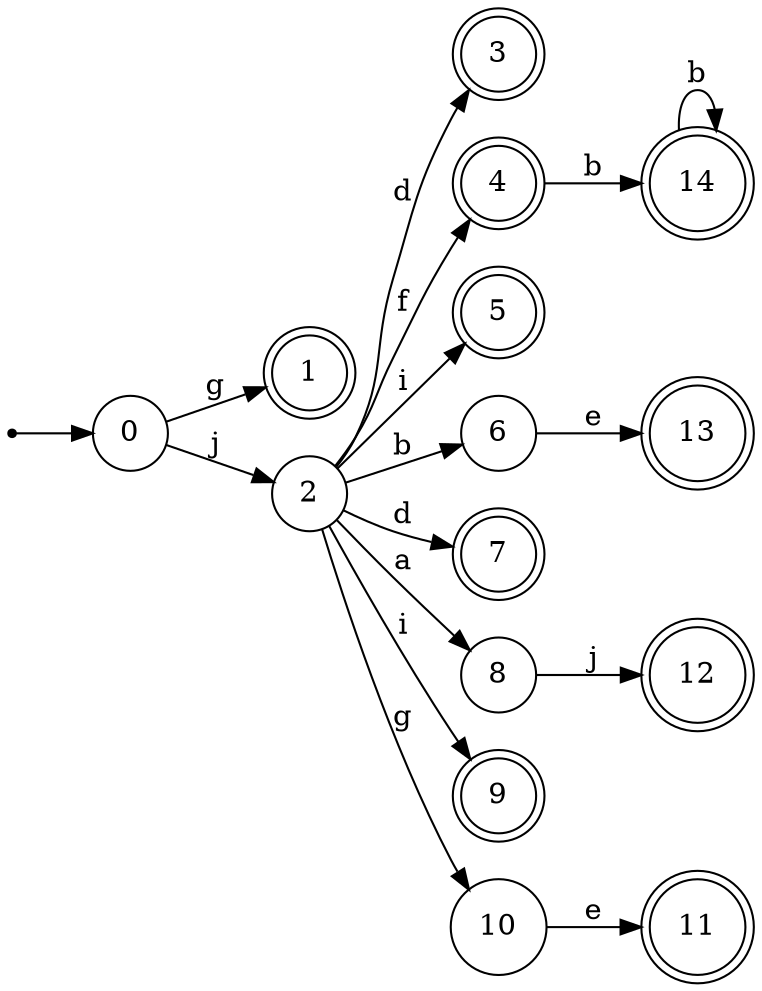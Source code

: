digraph finite_state_machine {
rankdir=LR;
size="20,20";
node [shape = point]; "dummy0"
node [shape = circle]; "0";
"dummy0" -> "0";
node [shape = doublecircle]; "1";node [shape = circle]; "2";
node [shape = doublecircle]; "3";node [shape = doublecircle]; "4";node [shape = doublecircle]; "5";node [shape = circle]; "6";
node [shape = doublecircle]; "7";node [shape = circle]; "8";
node [shape = doublecircle]; "9";node [shape = circle]; "10";
node [shape = doublecircle]; "11";node [shape = doublecircle]; "12";node [shape = doublecircle]; "13";node [shape = doublecircle]; "14";"0" -> "1" [label = "g"];
 "0" -> "2" [label = "j"];
 "2" -> "3" [label = "d"];
 "2" -> "7" [label = "d"];
 "2" -> "4" [label = "f"];
 "2" -> "9" [label = "i"];
 "2" -> "5" [label = "i"];
 "2" -> "6" [label = "b"];
 "2" -> "8" [label = "a"];
 "2" -> "10" [label = "g"];
 "10" -> "11" [label = "e"];
 "8" -> "12" [label = "j"];
 "6" -> "13" [label = "e"];
 "4" -> "14" [label = "b"];
 "14" -> "14" [label = "b"];
 }
